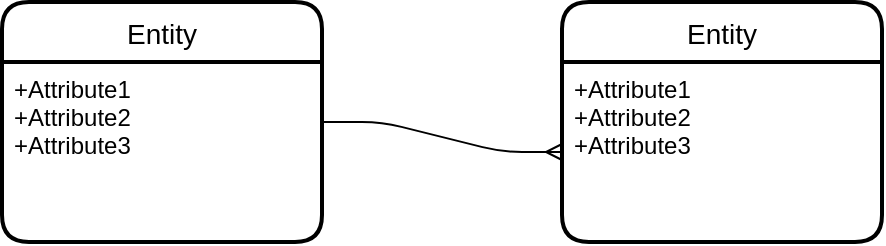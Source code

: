 <mxfile version="13.0.1" type="github"><diagram id="_vdXrrITCfxM-v0ceNow" name="Page-1"><mxGraphModel dx="1422" dy="791" grid="1" gridSize="10" guides="1" tooltips="1" connect="1" arrows="1" fold="1" page="1" pageScale="1" pageWidth="827" pageHeight="1169" math="0" shadow="0"><root><mxCell id="0"/><mxCell id="1" parent="0"/><mxCell id="s5q7veqp-EAYP7voffj--1" value="Entity" style="swimlane;childLayout=stackLayout;horizontal=1;startSize=30;horizontalStack=0;rounded=1;fontSize=14;fontStyle=0;strokeWidth=2;resizeParent=0;resizeLast=1;shadow=0;dashed=0;align=center;" vertex="1" parent="1"><mxGeometry x="140" y="210" width="160" height="120" as="geometry"/></mxCell><mxCell id="s5q7veqp-EAYP7voffj--2" value="+Attribute1&#xA;+Attribute2&#xA;+Attribute3" style="align=left;strokeColor=none;fillColor=none;spacingLeft=4;fontSize=12;verticalAlign=top;resizable=0;rotatable=0;part=1;" vertex="1" parent="s5q7veqp-EAYP7voffj--1"><mxGeometry y="30" width="160" height="90" as="geometry"/></mxCell><mxCell id="s5q7veqp-EAYP7voffj--7" value="" style="edgeStyle=entityRelationEdgeStyle;fontSize=12;html=1;endArrow=ERmany;exitX=1;exitY=0.5;exitDx=0;exitDy=0;" edge="1" parent="1" source="s5q7veqp-EAYP7voffj--1" target="s5q7veqp-EAYP7voffj--4"><mxGeometry width="100" height="100" relative="1" as="geometry"><mxPoint x="360" y="450" as="sourcePoint"/><mxPoint x="460" y="350" as="targetPoint"/></mxGeometry></mxCell><mxCell id="s5q7veqp-EAYP7voffj--3" value="Entity" style="swimlane;childLayout=stackLayout;horizontal=1;startSize=30;horizontalStack=0;rounded=1;fontSize=14;fontStyle=0;strokeWidth=2;resizeParent=0;resizeLast=1;shadow=0;dashed=0;align=center;" vertex="1" parent="1"><mxGeometry x="420" y="210" width="160" height="120" as="geometry"/></mxCell><mxCell id="s5q7veqp-EAYP7voffj--4" value="+Attribute1&#xA;+Attribute2&#xA;+Attribute3" style="align=left;strokeColor=none;fillColor=none;spacingLeft=4;fontSize=12;verticalAlign=top;resizable=0;rotatable=0;part=1;" vertex="1" parent="s5q7veqp-EAYP7voffj--3"><mxGeometry y="30" width="160" height="90" as="geometry"/></mxCell></root></mxGraphModel></diagram></mxfile>